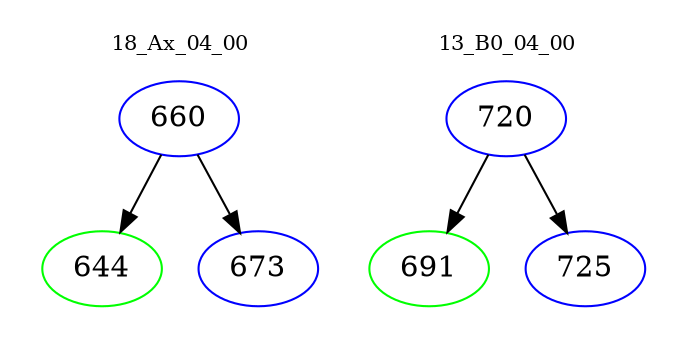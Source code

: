 digraph{
subgraph cluster_0 {
color = white
label = "18_Ax_04_00";
fontsize=10;
T0_660 [label="660", color="blue"]
T0_660 -> T0_644 [color="black"]
T0_644 [label="644", color="green"]
T0_660 -> T0_673 [color="black"]
T0_673 [label="673", color="blue"]
}
subgraph cluster_1 {
color = white
label = "13_B0_04_00";
fontsize=10;
T1_720 [label="720", color="blue"]
T1_720 -> T1_691 [color="black"]
T1_691 [label="691", color="green"]
T1_720 -> T1_725 [color="black"]
T1_725 [label="725", color="blue"]
}
}
